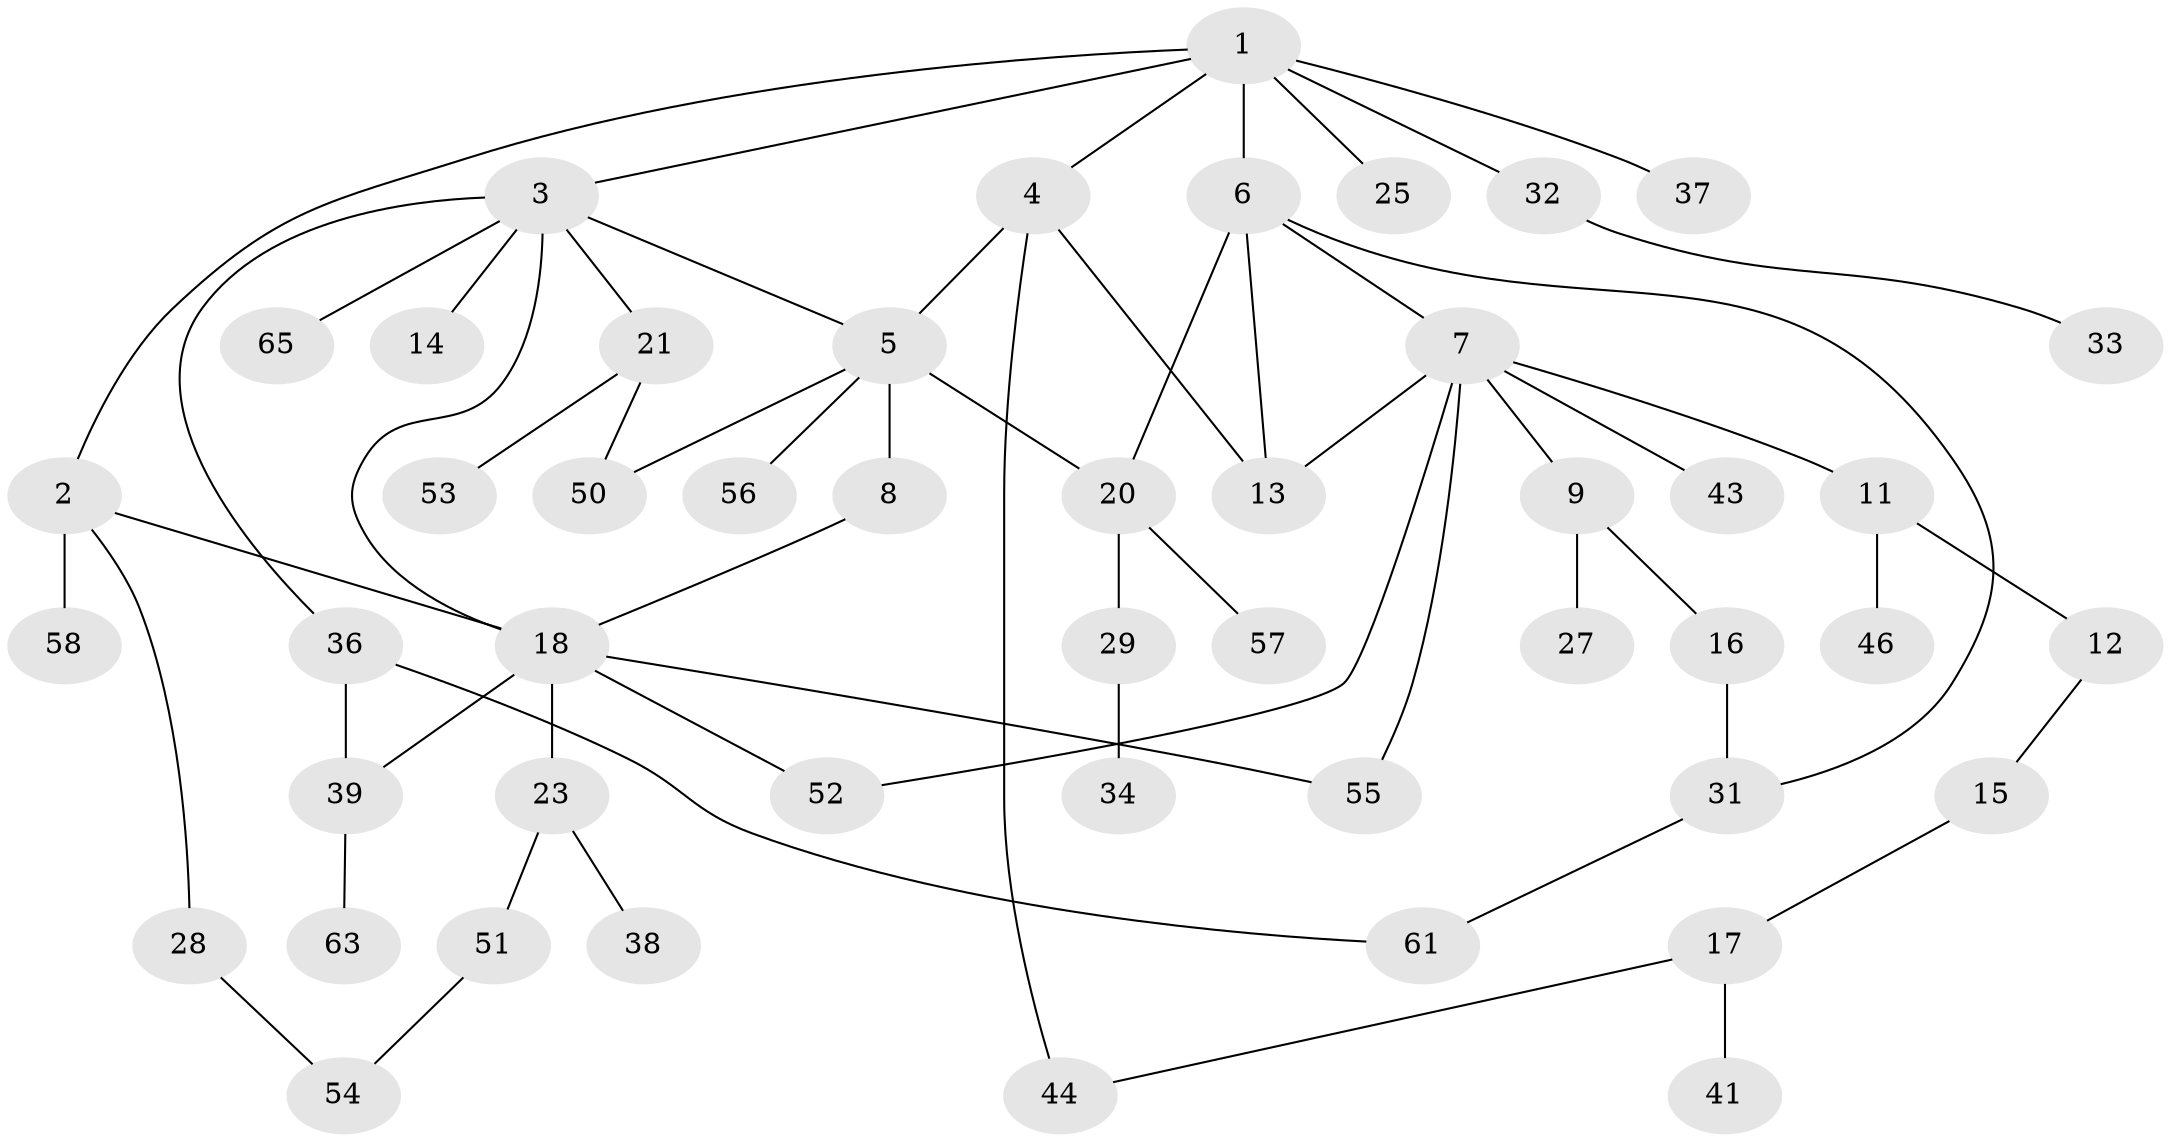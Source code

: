 // original degree distribution, {7: 0.0375, 4: 0.0375, 6: 0.0125, 2: 0.3375, 3: 0.2125, 1: 0.325, 8: 0.0125, 5: 0.025}
// Generated by graph-tools (version 1.1) at 2025/16/03/04/25 18:16:51]
// undirected, 48 vertices, 61 edges
graph export_dot {
graph [start="1"]
  node [color=gray90,style=filled];
  1;
  2 [super="+10"];
  3;
  4 [super="+40+60"];
  5 [super="+66+22+24"];
  6 [super="+72"];
  7;
  8;
  9;
  11;
  12;
  13 [super="+64"];
  14;
  15;
  16 [super="+71"];
  17;
  18 [super="+19+35+49+26"];
  20;
  21 [super="+47"];
  23;
  25;
  27 [super="+30"];
  28;
  29 [super="+67"];
  31 [super="+45+48"];
  32;
  33;
  34;
  36 [super="+59"];
  37;
  38;
  39;
  41 [super="+76"];
  43;
  44;
  46;
  50;
  51;
  52;
  53;
  54;
  55 [super="+74"];
  56 [super="+70+69"];
  57;
  58;
  61;
  63;
  65 [super="+68"];
  1 -- 2;
  1 -- 3;
  1 -- 4;
  1 -- 6;
  1 -- 25;
  1 -- 32;
  1 -- 37;
  2 -- 18;
  2 -- 58;
  2 -- 28;
  3 -- 5;
  3 -- 14;
  3 -- 21;
  3 -- 36;
  3 -- 65;
  3 -- 18;
  4 -- 44;
  4 -- 13;
  4 -- 5;
  5 -- 8;
  5 -- 20 [weight=2];
  5 -- 50;
  5 -- 56;
  6 -- 7;
  6 -- 20;
  6 -- 13;
  6 -- 31;
  7 -- 9;
  7 -- 11;
  7 -- 13;
  7 -- 43;
  7 -- 52;
  7 -- 55;
  8 -- 18;
  9 -- 16;
  9 -- 27;
  11 -- 12;
  11 -- 46;
  12 -- 15;
  15 -- 17;
  16 -- 31;
  17 -- 41;
  17 -- 44;
  18 -- 23;
  18 -- 39;
  18 -- 52;
  18 -- 55;
  20 -- 29;
  20 -- 57;
  21 -- 53;
  21 -- 50;
  23 -- 38;
  23 -- 51;
  28 -- 54;
  29 -- 34;
  31 -- 61;
  32 -- 33;
  36 -- 61;
  36 -- 39;
  39 -- 63;
  51 -- 54;
}
